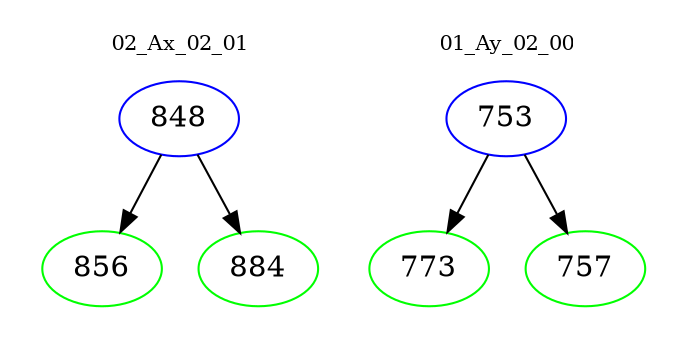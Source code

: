 digraph{
subgraph cluster_0 {
color = white
label = "02_Ax_02_01";
fontsize=10;
T0_848 [label="848", color="blue"]
T0_848 -> T0_856 [color="black"]
T0_856 [label="856", color="green"]
T0_848 -> T0_884 [color="black"]
T0_884 [label="884", color="green"]
}
subgraph cluster_1 {
color = white
label = "01_Ay_02_00";
fontsize=10;
T1_753 [label="753", color="blue"]
T1_753 -> T1_773 [color="black"]
T1_773 [label="773", color="green"]
T1_753 -> T1_757 [color="black"]
T1_757 [label="757", color="green"]
}
}
